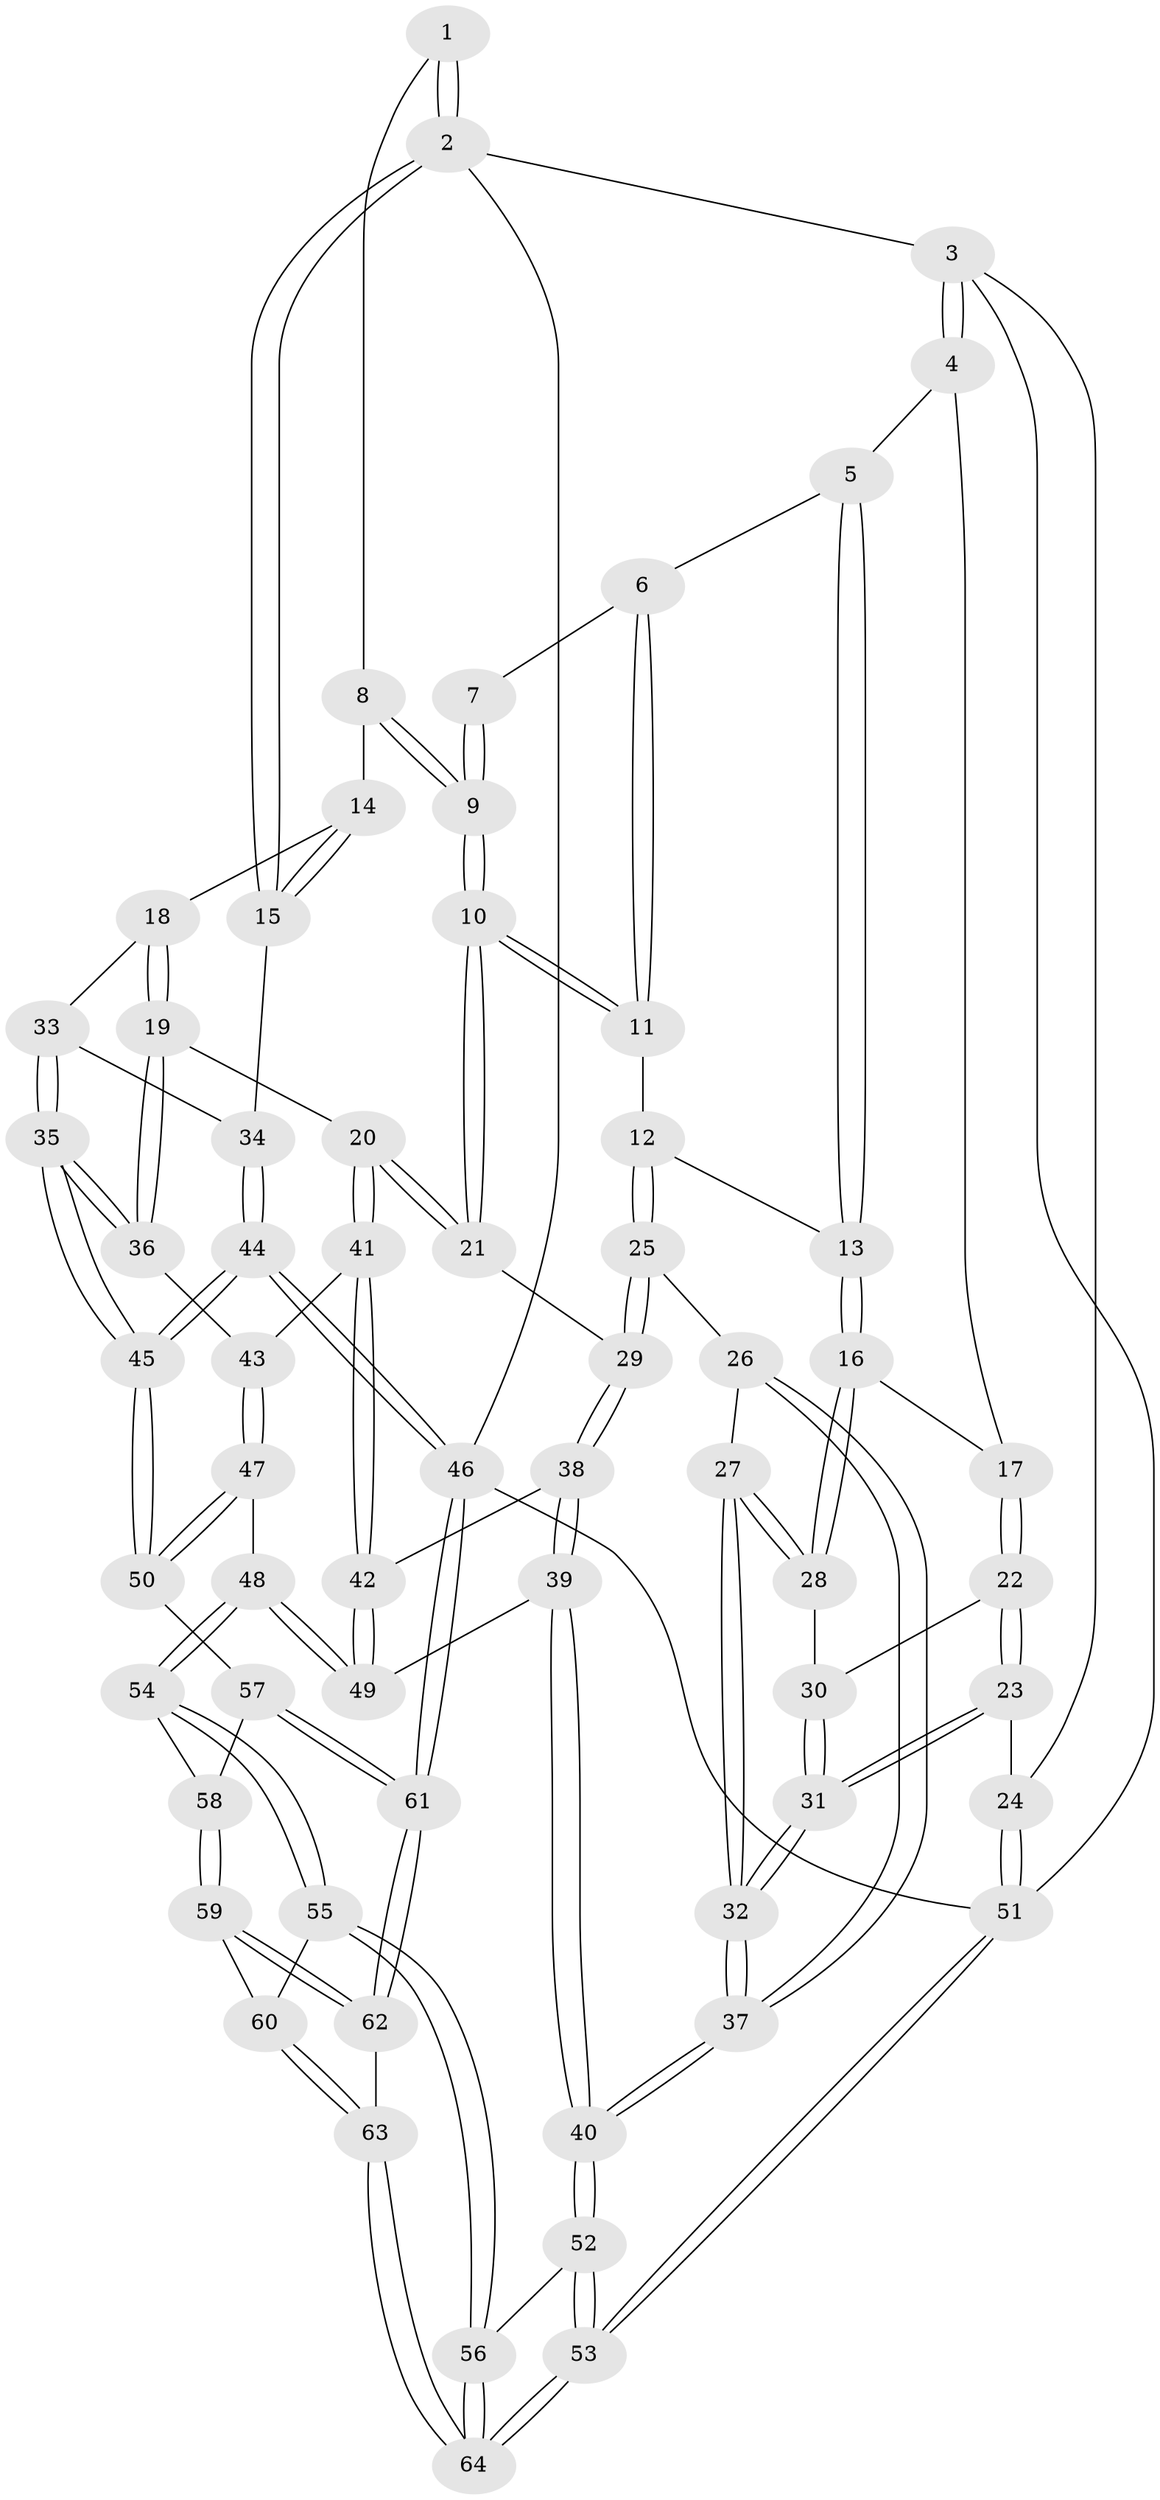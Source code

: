// coarse degree distribution, {4: 0.4166666666666667, 5: 0.4166666666666667, 2: 0.027777777777777776, 6: 0.05555555555555555, 3: 0.08333333333333333}
// Generated by graph-tools (version 1.1) at 2025/24/03/03/25 07:24:35]
// undirected, 64 vertices, 157 edges
graph export_dot {
graph [start="1"]
  node [color=gray90,style=filled];
  1 [pos="+0.7345583405121257+0"];
  2 [pos="+1+0"];
  3 [pos="+0+0"];
  4 [pos="+0.051816483036600997+0"];
  5 [pos="+0.3844365551207416+0"];
  6 [pos="+0.4235812141155637+0"];
  7 [pos="+0.5422947661087758+0"];
  8 [pos="+0.775423769447774+0.008166618801637049"];
  9 [pos="+0.6405316346531156+0.19538228644072367"];
  10 [pos="+0.6181168864106501+0.2293879636700119"];
  11 [pos="+0.5400384518641099+0.1676043304970642"];
  12 [pos="+0.43693674702843355+0.20607390419273225"];
  13 [pos="+0.37294616251644536+0.187012364866889"];
  14 [pos="+0.866446384962438+0.11996548444536784"];
  15 [pos="+1+0.01815927784481297"];
  16 [pos="+0.3255021645744458+0.2246476704231626"];
  17 [pos="+0.20235007414230674+0.14396099875539978"];
  18 [pos="+0.8666475676475834+0.2889276139461387"];
  19 [pos="+0.7421331414108376+0.3719199370408467"];
  20 [pos="+0.732151268693334+0.37240757873997804"];
  21 [pos="+0.6444840519444522+0.33426764120301444"];
  22 [pos="+0.16816142371483225+0.25845878206385325"];
  23 [pos="+0+0.4647670717114703"];
  24 [pos="+0+0.4561436967750626"];
  25 [pos="+0.4492370603987279+0.3767712020118347"];
  26 [pos="+0.44455358788546173+0.3772342053797231"];
  27 [pos="+0.33332130210237265+0.29943180134996206"];
  28 [pos="+0.321306915698712+0.2796109750638718"];
  29 [pos="+0.5271202102760052+0.3920583558350352"];
  30 [pos="+0.25563283708817525+0.29328117216502325"];
  31 [pos="+0.1353538121544378+0.5585408197873886"];
  32 [pos="+0.14885045009645304+0.56678948579858"];
  33 [pos="+0.8937798718996508+0.2952812996276243"];
  34 [pos="+1+0.2635055257979796"];
  35 [pos="+1+0.6314495689231464"];
  36 [pos="+0.8421493909443785+0.49205048234313536"];
  37 [pos="+0.193052037732171+0.6025566447957453"];
  38 [pos="+0.5196900798030478+0.48591288113760706"];
  39 [pos="+0.3878664202539007+0.6245867169230839"];
  40 [pos="+0.2093595834502484+0.6284742761217695"];
  41 [pos="+0.6910576330856503+0.532091439574271"];
  42 [pos="+0.6037134583517688+0.6229635381559967"];
  43 [pos="+0.7746447720394375+0.6250500582825627"];
  44 [pos="+1+0.6934807211631553"];
  45 [pos="+1+0.6818274141684688"];
  46 [pos="+1+1"];
  47 [pos="+0.7856508938325182+0.6757260848819089"];
  48 [pos="+0.5890774230961596+0.7174832110416819"];
  49 [pos="+0.587309861368769+0.7137181882751591"];
  50 [pos="+0.9225796808932393+0.7459225275560877"];
  51 [pos="+0+1"];
  52 [pos="+0.2141548446296148+0.7062988313718808"];
  53 [pos="+0+1"];
  54 [pos="+0.5879398768732552+0.737183119517274"];
  55 [pos="+0.5215426917320523+0.8417945576688121"];
  56 [pos="+0.3254405069478451+0.8555258510603562"];
  57 [pos="+0.8493314173747727+0.8300511284009336"];
  58 [pos="+0.73535427853289+0.8541588415388316"];
  59 [pos="+0.6758645811986527+0.9935199627472815"];
  60 [pos="+0.5240198546000191+0.8488441103928861"];
  61 [pos="+0.8716223646585657+1"];
  62 [pos="+0.7090173706642985+1"];
  63 [pos="+0.46288148652431255+1"];
  64 [pos="+0.2913160135498784+1"];
  1 -- 2;
  1 -- 2;
  1 -- 8;
  2 -- 3;
  2 -- 15;
  2 -- 15;
  2 -- 46;
  3 -- 4;
  3 -- 4;
  3 -- 24;
  3 -- 51;
  4 -- 5;
  4 -- 17;
  5 -- 6;
  5 -- 13;
  5 -- 13;
  6 -- 7;
  6 -- 11;
  6 -- 11;
  7 -- 9;
  7 -- 9;
  8 -- 9;
  8 -- 9;
  8 -- 14;
  9 -- 10;
  9 -- 10;
  10 -- 11;
  10 -- 11;
  10 -- 21;
  10 -- 21;
  11 -- 12;
  12 -- 13;
  12 -- 25;
  12 -- 25;
  13 -- 16;
  13 -- 16;
  14 -- 15;
  14 -- 15;
  14 -- 18;
  15 -- 34;
  16 -- 17;
  16 -- 28;
  16 -- 28;
  17 -- 22;
  17 -- 22;
  18 -- 19;
  18 -- 19;
  18 -- 33;
  19 -- 20;
  19 -- 36;
  19 -- 36;
  20 -- 21;
  20 -- 21;
  20 -- 41;
  20 -- 41;
  21 -- 29;
  22 -- 23;
  22 -- 23;
  22 -- 30;
  23 -- 24;
  23 -- 31;
  23 -- 31;
  24 -- 51;
  24 -- 51;
  25 -- 26;
  25 -- 29;
  25 -- 29;
  26 -- 27;
  26 -- 37;
  26 -- 37;
  27 -- 28;
  27 -- 28;
  27 -- 32;
  27 -- 32;
  28 -- 30;
  29 -- 38;
  29 -- 38;
  30 -- 31;
  30 -- 31;
  31 -- 32;
  31 -- 32;
  32 -- 37;
  32 -- 37;
  33 -- 34;
  33 -- 35;
  33 -- 35;
  34 -- 44;
  34 -- 44;
  35 -- 36;
  35 -- 36;
  35 -- 45;
  35 -- 45;
  36 -- 43;
  37 -- 40;
  37 -- 40;
  38 -- 39;
  38 -- 39;
  38 -- 42;
  39 -- 40;
  39 -- 40;
  39 -- 49;
  40 -- 52;
  40 -- 52;
  41 -- 42;
  41 -- 42;
  41 -- 43;
  42 -- 49;
  42 -- 49;
  43 -- 47;
  43 -- 47;
  44 -- 45;
  44 -- 45;
  44 -- 46;
  44 -- 46;
  45 -- 50;
  45 -- 50;
  46 -- 61;
  46 -- 61;
  46 -- 51;
  47 -- 48;
  47 -- 50;
  47 -- 50;
  48 -- 49;
  48 -- 49;
  48 -- 54;
  48 -- 54;
  50 -- 57;
  51 -- 53;
  51 -- 53;
  52 -- 53;
  52 -- 53;
  52 -- 56;
  53 -- 64;
  53 -- 64;
  54 -- 55;
  54 -- 55;
  54 -- 58;
  55 -- 56;
  55 -- 56;
  55 -- 60;
  56 -- 64;
  56 -- 64;
  57 -- 58;
  57 -- 61;
  57 -- 61;
  58 -- 59;
  58 -- 59;
  59 -- 60;
  59 -- 62;
  59 -- 62;
  60 -- 63;
  60 -- 63;
  61 -- 62;
  61 -- 62;
  62 -- 63;
  63 -- 64;
  63 -- 64;
}
